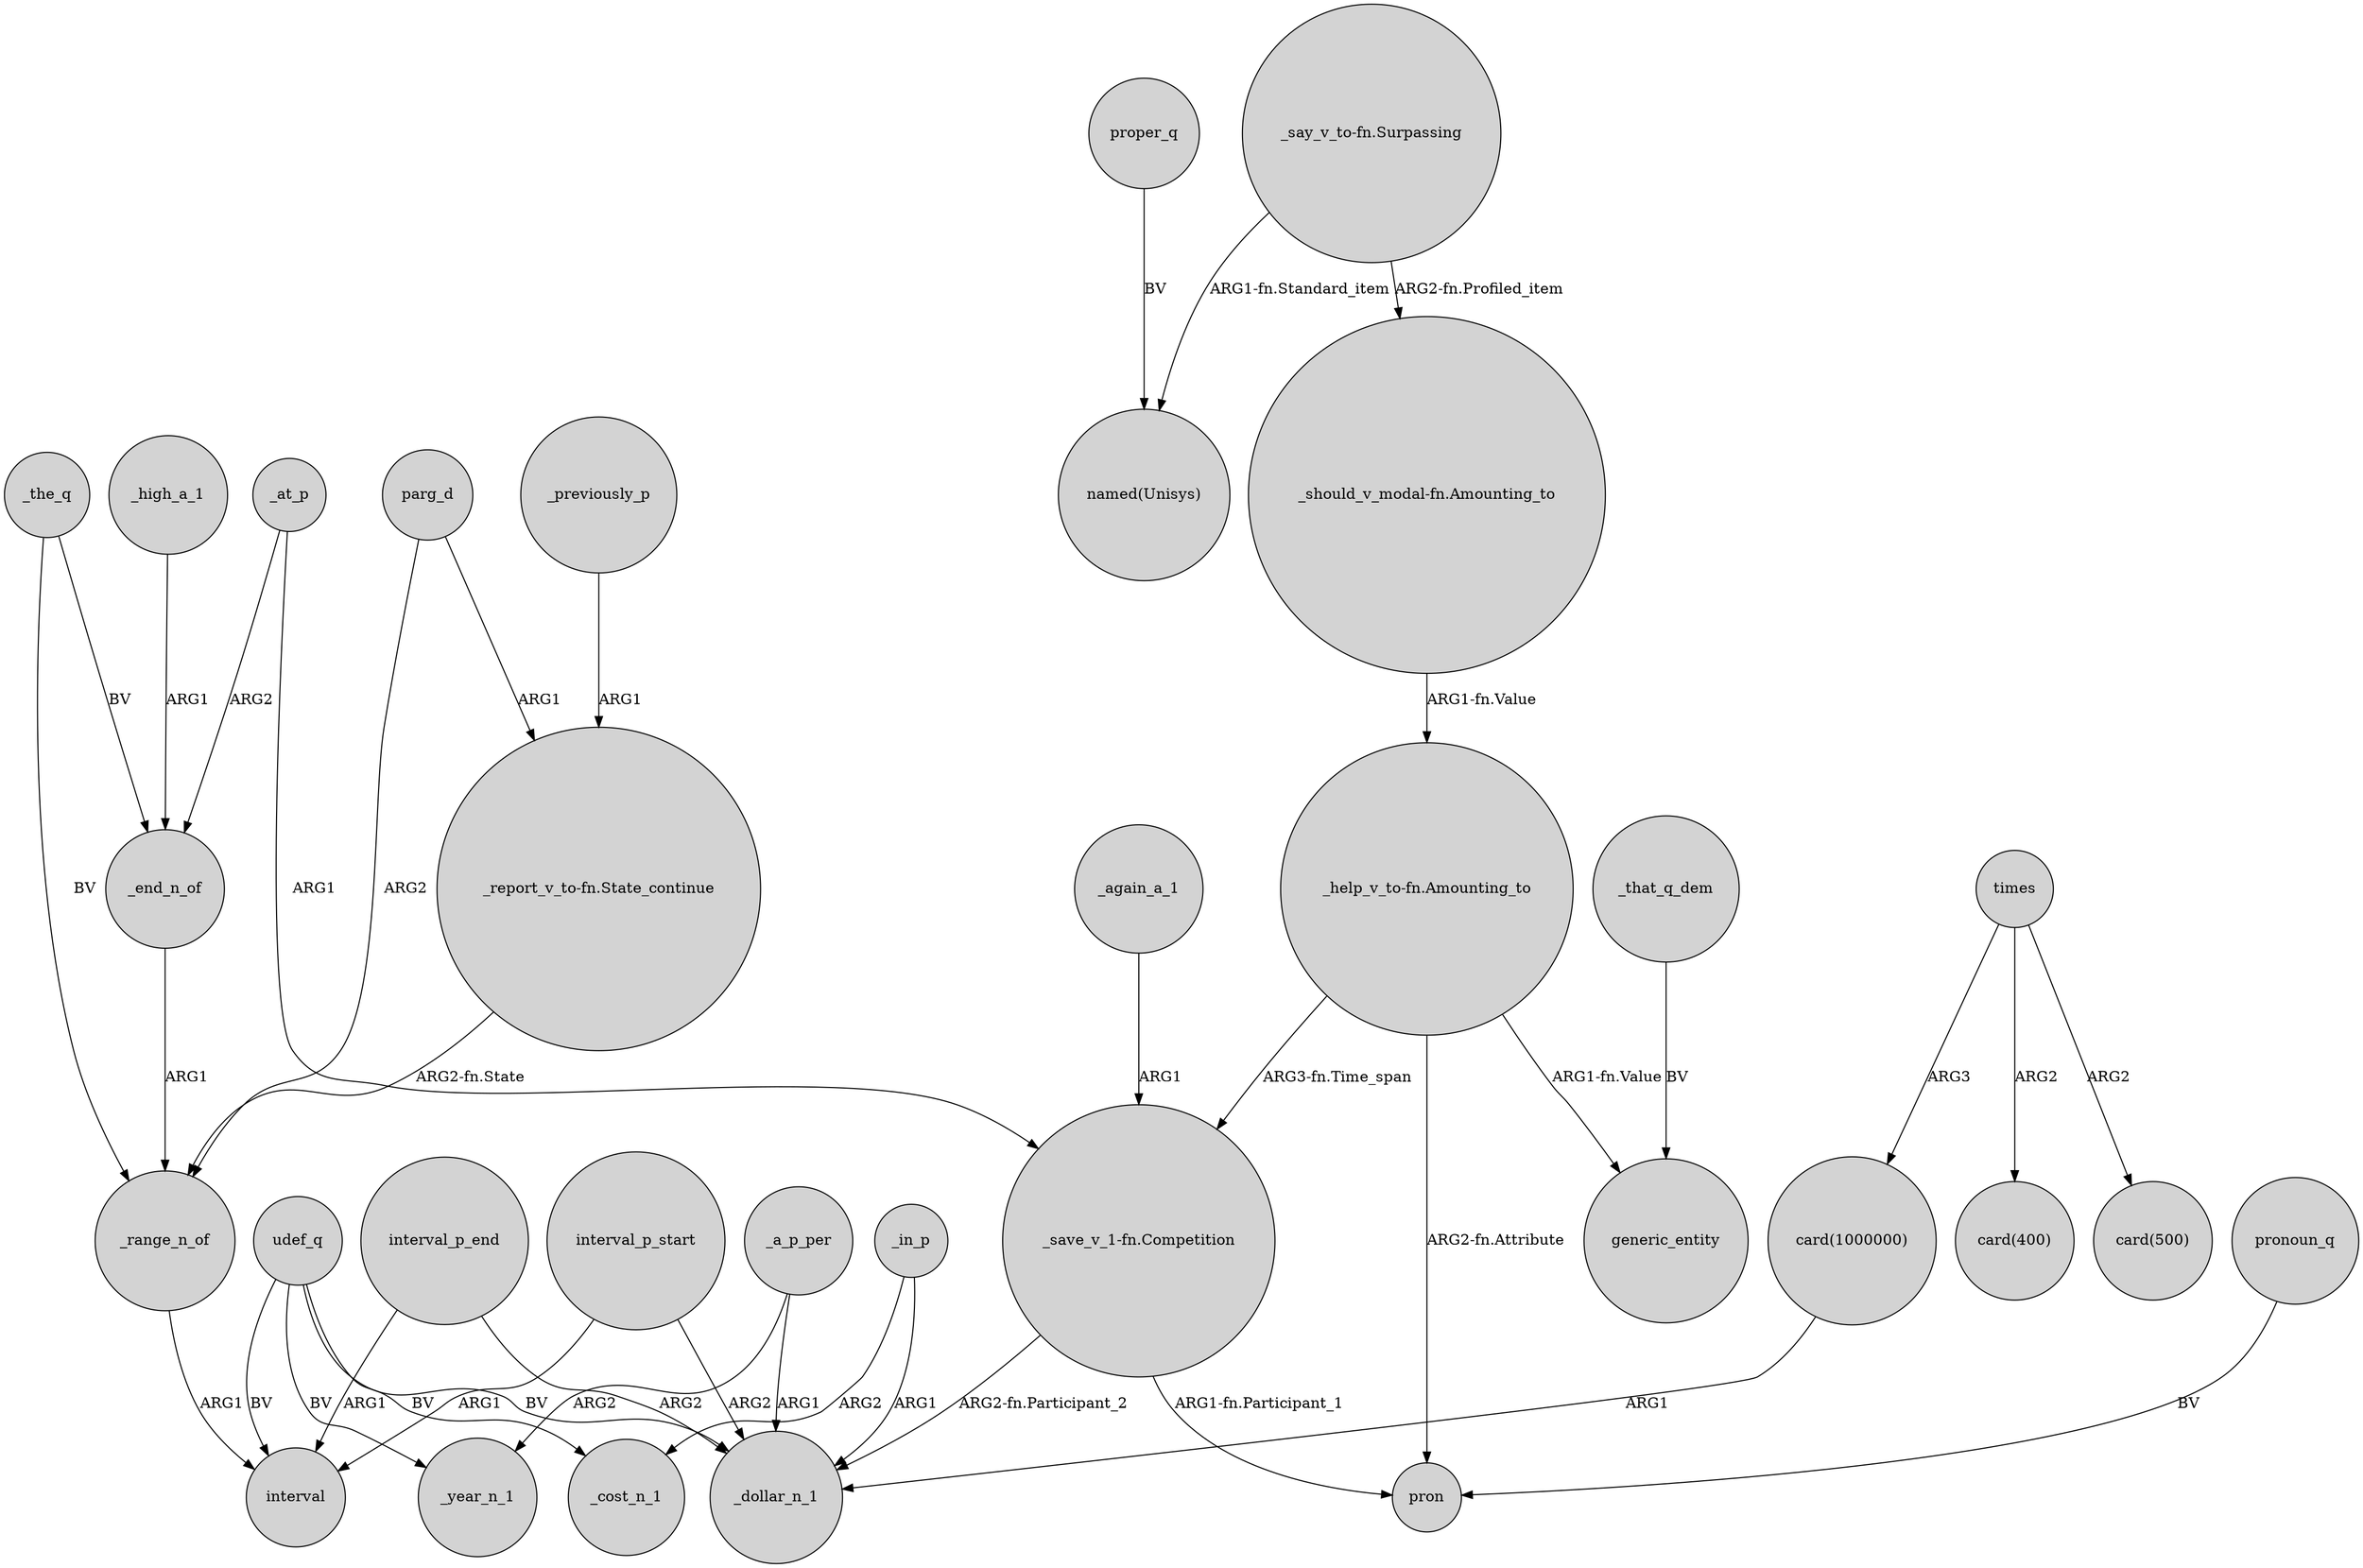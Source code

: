 digraph {
	node [shape=circle style=filled]
	_high_a_1 -> _end_n_of [label=ARG1]
	_at_p -> _end_n_of [label=ARG2]
	"_say_v_to-fn.Surpassing" -> "_should_v_modal-fn.Amounting_to" [label="ARG2-fn.Profiled_item"]
	times -> "card(400)" [label=ARG2]
	_range_n_of -> interval [label=ARG1]
	_the_q -> _range_n_of [label=BV]
	_in_p -> _cost_n_1 [label=ARG2]
	_again_a_1 -> "_save_v_1-fn.Competition" [label=ARG1]
	"_help_v_to-fn.Amounting_to" -> generic_entity [label="ARG1-fn.Value"]
	"_save_v_1-fn.Competition" -> _dollar_n_1 [label="ARG2-fn.Participant_2"]
	"_report_v_to-fn.State_continue" -> _range_n_of [label="ARG2-fn.State"]
	"_save_v_1-fn.Competition" -> pron [label="ARG1-fn.Participant_1"]
	times -> "card(1000000)" [label=ARG3]
	_a_p_per -> _year_n_1 [label=ARG2]
	udef_q -> interval [label=BV]
	_end_n_of -> _range_n_of [label=ARG1]
	interval_p_start -> interval [label=ARG1]
	"_should_v_modal-fn.Amounting_to" -> "_help_v_to-fn.Amounting_to" [label="ARG1-fn.Value"]
	proper_q -> "named(Unisys)" [label=BV]
	"_say_v_to-fn.Surpassing" -> "named(Unisys)" [label="ARG1-fn.Standard_item"]
	pronoun_q -> pron [label=BV]
	_in_p -> _dollar_n_1 [label=ARG1]
	_previously_p -> "_report_v_to-fn.State_continue" [label=ARG1]
	udef_q -> _dollar_n_1 [label=BV]
	"card(1000000)" -> _dollar_n_1 [label=ARG1]
	interval_p_end -> interval [label=ARG1]
	_a_p_per -> _dollar_n_1 [label=ARG1]
	_at_p -> "_save_v_1-fn.Competition" [label=ARG1]
	interval_p_end -> _dollar_n_1 [label=ARG2]
	"_help_v_to-fn.Amounting_to" -> pron [label="ARG2-fn.Attribute"]
	udef_q -> _year_n_1 [label=BV]
	parg_d -> _range_n_of [label=ARG2]
	times -> "card(500)" [label=ARG2]
	"_help_v_to-fn.Amounting_to" -> "_save_v_1-fn.Competition" [label="ARG3-fn.Time_span"]
	_that_q_dem -> generic_entity [label=BV]
	_the_q -> _end_n_of [label=BV]
	interval_p_start -> _dollar_n_1 [label=ARG2]
	parg_d -> "_report_v_to-fn.State_continue" [label=ARG1]
	udef_q -> _cost_n_1 [label=BV]
}
